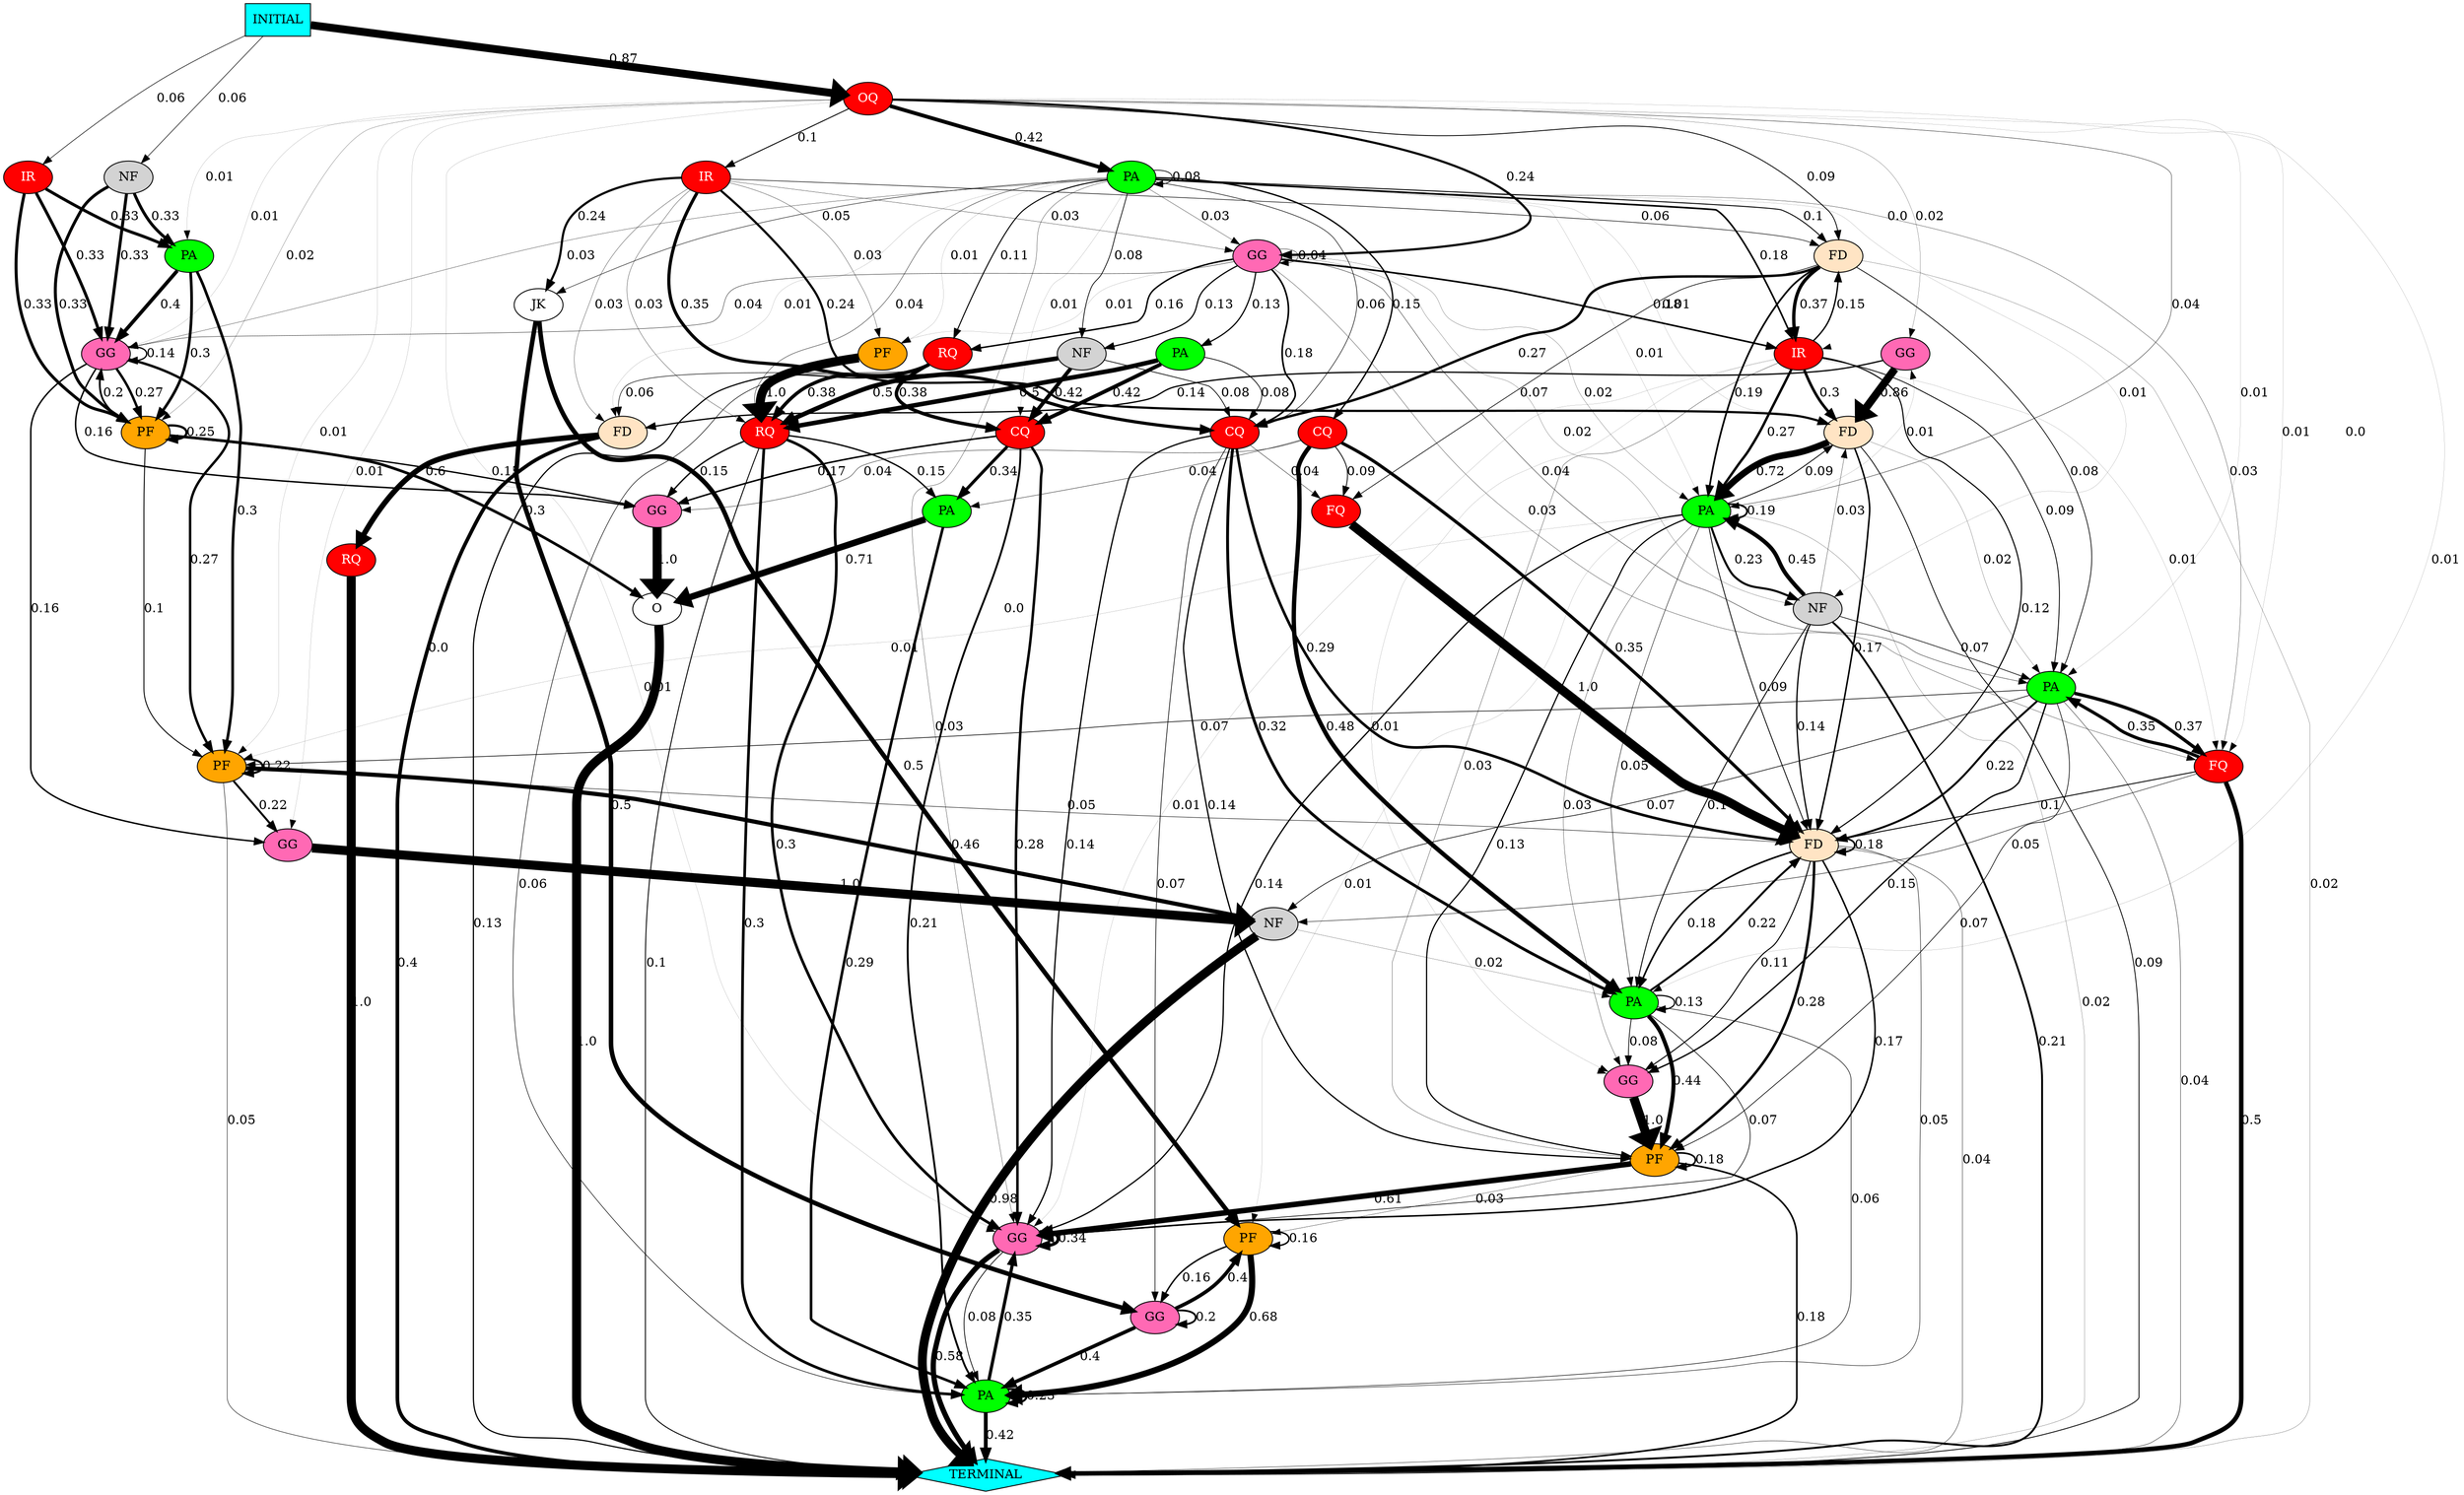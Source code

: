 digraph "G" {
0 [label="CQ", fillcolor=red, style=filled, fontcolor=white];
1 [label="CQ", fillcolor=red, style=filled, fontcolor=white];
2 [label="CQ", fillcolor=red, style=filled, fontcolor=white];
3 [label="FD", fillcolor=bisque, style=filled, fontcolor=black];
4 [label="FD", fillcolor=bisque, style=filled, fontcolor=black];
5 [label="FD", fillcolor=bisque, style=filled, fontcolor=black];
6 [label="FD", fillcolor=bisque, style=filled, fontcolor=black];
7 [label="FQ", fillcolor=red, style=filled, fontcolor=white];
8 [label="FQ", fillcolor=red, style=filled, fontcolor=white];
9 [label="GG", fillcolor=hotpink, style=filled];
10 [label="GG", fillcolor=hotpink, style=filled];
11 [label="GG", fillcolor=hotpink, style=filled];
12 [label="GG", fillcolor=hotpink, style=filled];
13 [label="GG", fillcolor=hotpink, style=filled];
14 [label="GG", fillcolor=hotpink, style=filled];
15 [label="GG", fillcolor=hotpink, style=filled];
16 [label="GG", fillcolor=hotpink, style=filled];
17 [label="IR", fillcolor=red, style=filled, fontcolor=white];
18 [label="IR", fillcolor=red, style=filled, fontcolor=white];
19 [label="IR", fillcolor=red, style=filled, fontcolor=white];
20 [label="JK"];
21 [label="NF", orange=red, style=filled];
22 [label="NF", orange=red, style=filled];
23 [label="NF", orange=red, style=filled];
24 [label="NF", orange=red, style=filled];
25 [label="O"];
26 [label="OQ", fillcolor=red, style=filled, fontcolor=white];
27 [label="PA", fillcolor=green, style=filled];
28 [label="PA", fillcolor=green, style=filled];
29 [label="PA", fillcolor=green, style=filled];
30 [label="PA", fillcolor=green, style=filled];
31 [label="PA", fillcolor=green, style=filled];
32 [label="PA", fillcolor=green, style=filled];
33 [label="PA", fillcolor=green, style=filled];
34 [label="PA", fillcolor=green, style=filled];
35 [label="PF", fillcolor=orange, style=filled];
36 [label="PF", fillcolor=orange, style=filled];
37 [label="PF", fillcolor=orange, style=filled];
38 [label="PF", fillcolor=orange, style=filled];
39 [label="PF", fillcolor=orange, style=filled];
40 [label="RQ", fillcolor=red, style=filled, fontcolor=white];
41 [label="RQ", fillcolor=red, style=filled, fontcolor=white];
42 [label="RQ", fillcolor=red, style=filled, fontcolor=white];
43 [label="TERMINAL", shape=diamond, fillcolor=cyan, style=filled];
44 [label="INITIAL", shape=box, fillcolor=cyan, style=filled];
0 -> 10  [label="0.17", penwidth="1.7000000000000002"];
0 -> 14  [label="0.28", penwidth="2.8000000000000003"];
0 -> 30  [label="0.21", penwidth="2.1"];
0 -> 27  [label="0.34", penwidth="3.4000000000000004"];
1 -> 6  [label="0.35", penwidth="3.5"];
1 -> 7  [label="0.09", penwidth="0.8999999999999999"];
1 -> 10  [label="0.04", penwidth="0.4"];
1 -> 27  [label="0.04", penwidth="0.4"];
1 -> 31  [label="0.48", penwidth="4.8"];
2 -> 6  [label="0.29", penwidth="2.9"];
2 -> 7  [label="0.04", penwidth="0.4"];
2 -> 13  [label="0.07", penwidth="0.7000000000000001"];
2 -> 14  [label="0.14", penwidth="1.4000000000000001"];
2 -> 31  [label="0.32", penwidth="3.2"];
2 -> 37  [label="0.14", penwidth="1.4000000000000001"];
3 -> 40  [label="0.6", penwidth="6.0"];
3 -> 43  [label="0.4", penwidth="4.0"];
4 -> 6  [label="0.17", penwidth="1.7000000000000002"];
4 -> 32  [label="0.02", penwidth="0.2"];
4 -> 33  [label="0.72", penwidth="7.199999999999999"];
4 -> 43  [label="0.09", penwidth="0.8999999999999999"];
5 -> 2  [label="0.27", penwidth="2.7"];
5 -> 7  [label="0.07", penwidth="0.7000000000000001"];
5 -> 19  [label="0.37", penwidth="3.7"];
5 -> 32  [label="0.08", penwidth="0.8"];
5 -> 33  [label="0.19", penwidth="1.9"];
5 -> 43  [label="0.02", penwidth="0.2"];
6 -> 6  [label="0.18", penwidth="1.7999999999999998"];
6 -> 11  [label="0.11", penwidth="1.1"];
6 -> 14  [label="0.17", penwidth="1.7000000000000002"];
6 -> 30  [label="0.05", penwidth="0.5"];
6 -> 31  [label="0.18", penwidth="1.7999999999999998"];
6 -> 37  [label="0.28", penwidth="2.8000000000000003"];
6 -> 43  [label="0.04", penwidth="0.4"];
7 -> 6  [label="1.0", penwidth="10.0"];
8 -> 6  [label="0.1", penwidth="1.0"];
8 -> 21  [label="0.05", penwidth="0.5"];
8 -> 32  [label="0.35", penwidth="3.5"];
8 -> 43  [label="0.5", penwidth="5.0"];
9 -> 21  [label="1.0", penwidth="10.0"];
10 -> 25  [label="1.0", penwidth="10.0"];
11 -> 37  [label="1.0", penwidth="10.0"];
12 -> 3  [label="0.14", penwidth="1.4000000000000001"];
12 -> 4  [label="0.86", penwidth="8.6"];
13 -> 13  [label="0.2", penwidth="2.0"];
13 -> 30  [label="0.4", penwidth="4.0"];
13 -> 36  [label="0.4", penwidth="4.0"];
14 -> 14  [label="0.34", penwidth="3.4000000000000004"];
14 -> 30  [label="0.08", penwidth="0.8"];
14 -> 43  [label="0.58", penwidth="5.8"];
15 -> 15  [label="0.14", penwidth="1.4000000000000001"];
15 -> 10  [label="0.16", penwidth="1.6"];
15 -> 9  [label="0.16", penwidth="1.6"];
15 -> 38  [label="0.27", penwidth="2.7"];
15 -> 39  [label="0.27", penwidth="2.7"];
16 -> 2  [label="0.18", penwidth="1.7999999999999998"];
16 -> 8  [label="0.03", penwidth="0.3"];
16 -> 16  [label="0.04", penwidth="0.4"];
16 -> 15  [label="0.04", penwidth="0.4"];
16 -> 19  [label="0.18", penwidth="1.7999999999999998"];
16 -> 24  [label="0.02", penwidth="0.2"];
16 -> 22  [label="0.13", penwidth="1.3"];
16 -> 33  [label="0.02", penwidth="0.2"];
16 -> 32  [label="0.04", penwidth="0.4"];
16 -> 28  [label="0.13", penwidth="1.3"];
16 -> 35  [label="0.01", penwidth="0.1"];
16 -> 41  [label="0.16", penwidth="1.6"];
17 -> 15  [label="0.33", penwidth="3.3000000000000003"];
17 -> 29  [label="0.33", penwidth="3.3000000000000003"];
17 -> 39  [label="0.33", penwidth="3.3000000000000003"];
18 -> 2  [label="0.35", penwidth="3.5"];
18 -> 3  [label="0.03", penwidth="0.3"];
18 -> 5  [label="0.06", penwidth="0.6"];
18 -> 4  [label="0.24", penwidth="2.4"];
18 -> 16  [label="0.03", penwidth="0.3"];
18 -> 20  [label="0.24", penwidth="2.4"];
18 -> 35  [label="0.03", penwidth="0.3"];
18 -> 42  [label="0.03", penwidth="0.3"];
19 -> 6  [label="0.12", penwidth="1.2"];
19 -> 5  [label="0.15", penwidth="1.5"];
19 -> 4  [label="0.3", penwidth="3.0"];
19 -> 8  [label="0.01", penwidth="0.1"];
19 -> 11  [label="0.01", penwidth="0.1"];
19 -> 14  [label="0.01", penwidth="0.1"];
19 -> 32  [label="0.09", penwidth="0.8999999999999999"];
19 -> 33  [label="0.27", penwidth="2.7"];
19 -> 37  [label="0.03", penwidth="0.3"];
20 -> 13  [label="0.5", penwidth="5.0"];
20 -> 36  [label="0.5", penwidth="5.0"];
21 -> 31  [label="0.02", penwidth="0.2"];
21 -> 43  [label="0.98", penwidth="9.8"];
22 -> 2  [label="0.08", penwidth="0.8"];
22 -> 0  [label="0.42", penwidth="4.2"];
22 -> 42  [label="0.5", penwidth="5.0"];
23 -> 15  [label="0.33", penwidth="3.3000000000000003"];
23 -> 29  [label="0.33", penwidth="3.3000000000000003"];
23 -> 39  [label="0.33", penwidth="3.3000000000000003"];
24 -> 4  [label="0.03", penwidth="0.3"];
24 -> 6  [label="0.14", penwidth="1.4000000000000001"];
24 -> 32  [label="0.07", penwidth="0.7000000000000001"];
24 -> 31  [label="0.1", penwidth="1.0"];
24 -> 33  [label="0.45", penwidth="4.5"];
24 -> 43  [label="0.21", penwidth="2.1"];
25 -> 43  [label="1.0", penwidth="10.0"];
26 -> 5  [label="0.09", penwidth="0.8999999999999999"];
26 -> 8  [label="0.01", penwidth="0.1"];
26 -> 11  [label="0.0", penwidth="0.0"];
26 -> 14  [label="0.01", penwidth="0.1"];
26 -> 9  [label="0.01", penwidth="0.1"];
26 -> 15  [label="0.01", penwidth="0.1"];
26 -> 12  [label="0.02", penwidth="0.2"];
26 -> 16  [label="0.24", penwidth="2.4"];
26 -> 19  [label="0.0", penwidth="0.0"];
26 -> 18  [label="0.1", penwidth="1.0"];
26 -> 32  [label="0.01", penwidth="0.1"];
26 -> 29  [label="0.01", penwidth="0.1"];
26 -> 31  [label="0.01", penwidth="0.1"];
26 -> 33  [label="0.04", penwidth="0.4"];
26 -> 34  [label="0.42", penwidth="4.2"];
26 -> 38  [label="0.01", penwidth="0.1"];
26 -> 39  [label="0.02", penwidth="0.2"];
27 -> 25  [label="0.71", penwidth="7.1"];
27 -> 30  [label="0.29", penwidth="2.9"];
28 -> 2  [label="0.08", penwidth="0.8"];
28 -> 0  [label="0.42", penwidth="4.2"];
28 -> 42  [label="0.5", penwidth="5.0"];
29 -> 15  [label="0.4", penwidth="4.0"];
29 -> 38  [label="0.3", penwidth="3.0"];
29 -> 39  [label="0.3", penwidth="3.0"];
30 -> 14  [label="0.35", penwidth="3.5"];
30 -> 30  [label="0.23", penwidth="2.3000000000000003"];
30 -> 43  [label="0.42", penwidth="4.2"];
31 -> 6  [label="0.22", penwidth="2.2"];
31 -> 14  [label="0.07", penwidth="0.7000000000000001"];
31 -> 11  [label="0.08", penwidth="0.8"];
31 -> 30  [label="0.06", penwidth="0.6"];
31 -> 31  [label="0.13", penwidth="1.3"];
31 -> 37  [label="0.44", penwidth="4.4"];
32 -> 6  [label="0.22", penwidth="2.2"];
32 -> 8  [label="0.37", penwidth="3.7"];
32 -> 11  [label="0.15", penwidth="1.5"];
32 -> 21  [label="0.07", penwidth="0.7000000000000001"];
32 -> 38  [label="0.07", penwidth="0.7000000000000001"];
32 -> 37  [label="0.07", penwidth="0.7000000000000001"];
32 -> 43  [label="0.04", penwidth="0.4"];
33 -> 4  [label="0.09", penwidth="0.8999999999999999"];
33 -> 6  [label="0.09", penwidth="0.8999999999999999"];
33 -> 12  [label="0.01", penwidth="0.1"];
33 -> 11  [label="0.03", penwidth="0.3"];
33 -> 14  [label="0.14", penwidth="1.4000000000000001"];
33 -> 24  [label="0.23", penwidth="2.3000000000000003"];
33 -> 31  [label="0.05", penwidth="0.5"];
33 -> 33  [label="0.19", penwidth="1.9"];
33 -> 38  [label="0.01", penwidth="0.1"];
33 -> 36  [label="0.01", penwidth="0.1"];
33 -> 37  [label="0.13", penwidth="1.3"];
33 -> 43  [label="0.02", penwidth="0.2"];
34 -> 0  [label="0.01", penwidth="0.1"];
34 -> 2  [label="0.06", penwidth="0.6"];
34 -> 1  [label="0.15", penwidth="1.5"];
34 -> 3  [label="0.01", penwidth="0.1"];
34 -> 4  [label="0.01", penwidth="0.1"];
34 -> 5  [label="0.1", penwidth="1.0"];
34 -> 8  [label="0.03", penwidth="0.3"];
34 -> 14  [label="0.03", penwidth="0.3"];
34 -> 16  [label="0.03", penwidth="0.3"];
34 -> 15  [label="0.03", penwidth="0.3"];
34 -> 19  [label="0.18", penwidth="1.7999999999999998"];
34 -> 20  [label="0.05", penwidth="0.5"];
34 -> 24  [label="0.01", penwidth="0.1"];
34 -> 22  [label="0.08", penwidth="0.8"];
34 -> 33  [label="0.01", penwidth="0.1"];
34 -> 34  [label="0.08", penwidth="0.8"];
34 -> 35  [label="0.01", penwidth="0.1"];
34 -> 42  [label="0.04", penwidth="0.4"];
34 -> 41  [label="0.11", penwidth="1.1"];
35 -> 42  [label="1.0", penwidth="10.0"];
36 -> 13  [label="0.16", penwidth="1.6"];
36 -> 30  [label="0.68", penwidth="6.800000000000001"];
36 -> 36  [label="0.16", penwidth="1.6"];
37 -> 14  [label="0.61", penwidth="6.1"];
37 -> 36  [label="0.03", penwidth="0.3"];
37 -> 37  [label="0.18", penwidth="1.7999999999999998"];
37 -> 43  [label="0.18", penwidth="1.7999999999999998"];
38 -> 6  [label="0.05", penwidth="0.5"];
38 -> 9  [label="0.22", penwidth="2.2"];
38 -> 21  [label="0.46", penwidth="4.6000000000000005"];
38 -> 38  [label="0.22", penwidth="2.2"];
38 -> 43  [label="0.05", penwidth="0.5"];
39 -> 10  [label="0.15", penwidth="1.5"];
39 -> 15  [label="0.2", penwidth="2.0"];
39 -> 25  [label="0.3", penwidth="3.0"];
39 -> 38  [label="0.1", penwidth="1.0"];
39 -> 39  [label="0.25", penwidth="2.5"];
40 -> 43  [label="1.0", penwidth="10.0"];
41 -> 0  [label="0.38", penwidth="3.8"];
41 -> 3  [label="0.06", penwidth="0.6"];
41 -> 30  [label="0.06", penwidth="0.6"];
41 -> 42  [label="0.38", penwidth="3.8"];
41 -> 43  [label="0.13", penwidth="1.3"];
42 -> 10  [label="0.15", penwidth="1.5"];
42 -> 14  [label="0.3", penwidth="3.0"];
42 -> 27  [label="0.15", penwidth="1.5"];
42 -> 30  [label="0.3", penwidth="3.0"];
42 -> 43  [label="0.1", penwidth="1.0"];
44 -> 6  [label="0.0", penwidth="0.0"];
44 -> 14  [label="0.0", penwidth="0.0"];
44 -> 17  [label="0.06", penwidth="0.6"];
44 -> 23  [label="0.06", penwidth="0.6"];
44 -> 26  [label="0.87", penwidth="8.7"];
}
